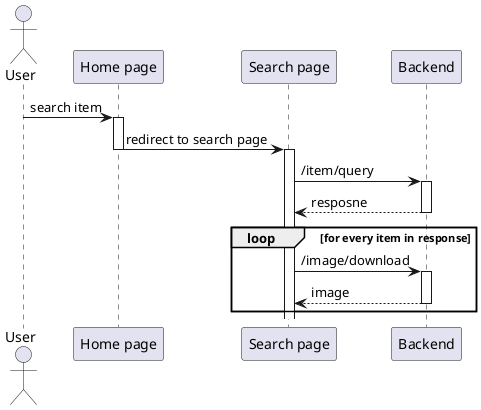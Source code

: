@startuml search item
'autonumber 1.1.1

actor User as u

' Box "front end"
participant "Home page" as home
participant "Search page" as search
' end box

participant "Backend" as be

u -> home++ : search item
home -> search --++ : redirect to search page

search -> be++ : /item/query
return resposne

loop for every item in response
    search -> be++ : /image/download
    return image
end

@enduml